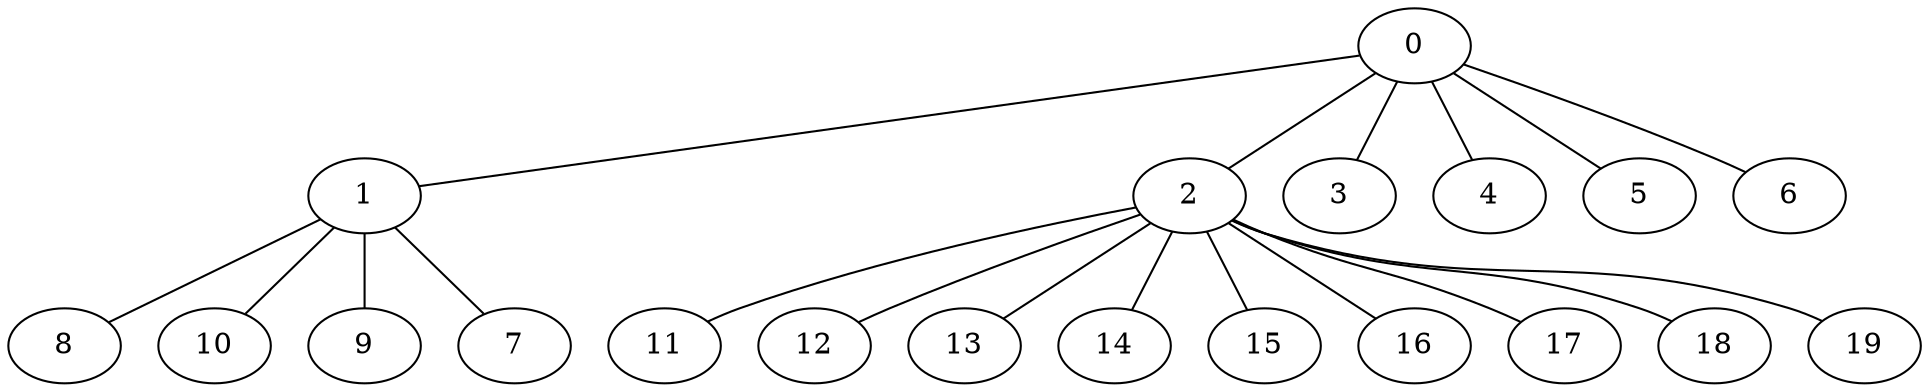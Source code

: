 
graph graphname {
    0 -- 1
0 -- 2
0 -- 3
0 -- 4
0 -- 5
0 -- 6
1 -- 8
1 -- 10
1 -- 9
1 -- 7
2 -- 11
2 -- 12
2 -- 13
2 -- 14
2 -- 15
2 -- 16
2 -- 17
2 -- 18
2 -- 19

}
